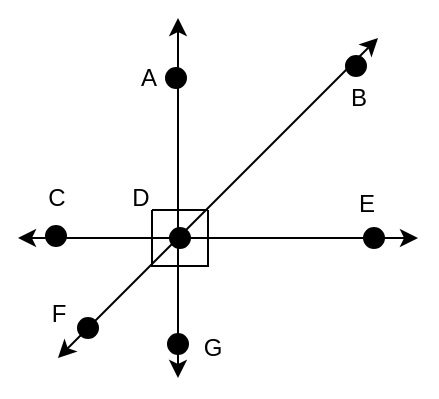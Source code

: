 <mxfile>
    <diagram id="OHx21oeq8y2mwdwaGHNf" name="Page-1">
        <mxGraphModel dx="175" dy="102" grid="1" gridSize="10" guides="1" tooltips="1" connect="1" arrows="1" fold="1" page="1" pageScale="1" pageWidth="850" pageHeight="1100" math="0" shadow="0">
            <root>
                <mxCell id="0"/>
                <mxCell id="1" parent="0"/>
                <mxCell id="6" value="" style="endArrow=classic;startArrow=classic;html=1;" parent="1" edge="1">
                    <mxGeometry width="50" height="50" relative="1" as="geometry">
                        <mxPoint x="160" y="200" as="sourcePoint"/>
                        <mxPoint x="360" y="200" as="targetPoint"/>
                    </mxGeometry>
                </mxCell>
                <mxCell id="7" value="" style="ellipse;whiteSpace=wrap;html=1;aspect=fixed;fillColor=#000000;" parent="1" vertex="1">
                    <mxGeometry x="236" y="195" width="10" height="10" as="geometry"/>
                </mxCell>
                <mxCell id="8" value="" style="ellipse;whiteSpace=wrap;html=1;aspect=fixed;fillColor=#000000;" parent="1" vertex="1">
                    <mxGeometry x="324" y="109" width="10" height="10" as="geometry"/>
                </mxCell>
                <mxCell id="9" value="" style="ellipse;whiteSpace=wrap;html=1;aspect=fixed;fillColor=#000000;" parent="1" vertex="1">
                    <mxGeometry x="234" y="115" width="10" height="10" as="geometry"/>
                </mxCell>
                <mxCell id="10" value="" style="ellipse;whiteSpace=wrap;html=1;aspect=fixed;fillColor=#000000;" parent="1" vertex="1">
                    <mxGeometry x="333" y="195" width="10" height="10" as="geometry"/>
                </mxCell>
                <mxCell id="11" value="" style="ellipse;whiteSpace=wrap;html=1;aspect=fixed;fillColor=#000000;" parent="1" vertex="1">
                    <mxGeometry x="174" y="194" width="10" height="10" as="geometry"/>
                </mxCell>
                <mxCell id="12" value="" style="endArrow=classic;startArrow=classic;html=1;" parent="1" edge="1">
                    <mxGeometry width="50" height="50" relative="1" as="geometry">
                        <mxPoint x="180" y="260" as="sourcePoint"/>
                        <mxPoint x="340" y="100" as="targetPoint"/>
                    </mxGeometry>
                </mxCell>
                <mxCell id="13" value="" style="ellipse;whiteSpace=wrap;html=1;aspect=fixed;fillColor=#000000;" parent="1" vertex="1">
                    <mxGeometry x="190" y="240" width="10" height="10" as="geometry"/>
                </mxCell>
                <mxCell id="15" value="" style="endArrow=classic;startArrow=classic;html=1;" parent="1" edge="1">
                    <mxGeometry width="50" height="50" relative="1" as="geometry">
                        <mxPoint x="240" y="270" as="sourcePoint"/>
                        <mxPoint x="240" y="90" as="targetPoint"/>
                    </mxGeometry>
                </mxCell>
                <mxCell id="16" value="" style="ellipse;whiteSpace=wrap;html=1;aspect=fixed;fillColor=#000000;" parent="1" vertex="1">
                    <mxGeometry x="235" y="248" width="10" height="10" as="geometry"/>
                </mxCell>
                <mxCell id="17" value="A" style="text;html=1;strokeColor=none;fillColor=none;align=center;verticalAlign=middle;whiteSpace=wrap;rounded=0;" vertex="1" parent="1">
                    <mxGeometry x="213" y="105" width="25" height="30" as="geometry"/>
                </mxCell>
                <mxCell id="18" value="B" style="text;html=1;strokeColor=none;fillColor=none;align=center;verticalAlign=middle;whiteSpace=wrap;rounded=0;" vertex="1" parent="1">
                    <mxGeometry x="318" y="115" width="25" height="30" as="geometry"/>
                </mxCell>
                <mxCell id="19" value="C" style="text;html=1;strokeColor=none;fillColor=none;align=center;verticalAlign=middle;whiteSpace=wrap;rounded=0;" vertex="1" parent="1">
                    <mxGeometry x="167" y="165" width="25" height="30" as="geometry"/>
                </mxCell>
                <mxCell id="20" value="D" style="text;html=1;strokeColor=none;fillColor=none;align=center;verticalAlign=middle;whiteSpace=wrap;rounded=0;" vertex="1" parent="1">
                    <mxGeometry x="209" y="165" width="25" height="30" as="geometry"/>
                </mxCell>
                <mxCell id="21" value="E" style="text;html=1;strokeColor=none;fillColor=none;align=center;verticalAlign=middle;whiteSpace=wrap;rounded=0;" vertex="1" parent="1">
                    <mxGeometry x="322" y="168" width="25" height="30" as="geometry"/>
                </mxCell>
                <mxCell id="22" value="F" style="text;html=1;strokeColor=none;fillColor=none;align=center;verticalAlign=middle;whiteSpace=wrap;rounded=0;" vertex="1" parent="1">
                    <mxGeometry x="168" y="223" width="25" height="30" as="geometry"/>
                </mxCell>
                <mxCell id="23" value="G" style="text;html=1;strokeColor=none;fillColor=none;align=center;verticalAlign=middle;whiteSpace=wrap;rounded=0;" vertex="1" parent="1">
                    <mxGeometry x="245" y="240" width="25" height="30" as="geometry"/>
                </mxCell>
                <mxCell id="24" value="" style="swimlane;startSize=0;fillColor=none;" vertex="1" parent="1">
                    <mxGeometry x="227" y="186" width="28" height="28" as="geometry">
                        <mxRectangle x="252" y="290" width="50" height="40" as="alternateBounds"/>
                    </mxGeometry>
                </mxCell>
            </root>
        </mxGraphModel>
    </diagram>
</mxfile>